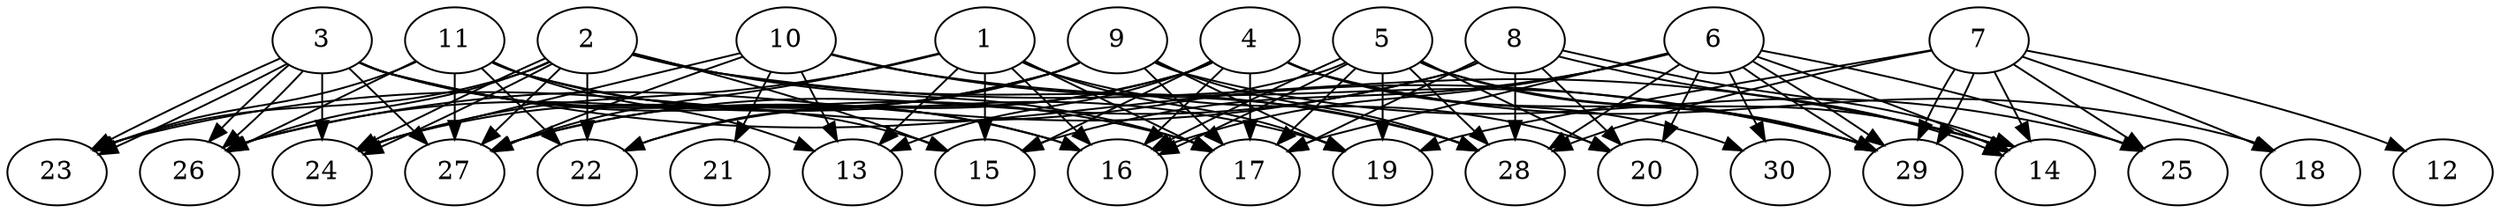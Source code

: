// DAG automatically generated by daggen at Thu Oct  3 14:04:17 2019
// ./daggen --dot -n 30 --ccr 0.3 --fat 0.9 --regular 0.5 --density 0.7 --mindata 5242880 --maxdata 52428800 
digraph G {
  1 [size="58999467", alpha="0.11", expect_size="17699840"] 
  1 -> 13 [size ="17699840"]
  1 -> 15 [size ="17699840"]
  1 -> 16 [size ="17699840"]
  1 -> 17 [size ="17699840"]
  1 -> 19 [size ="17699840"]
  1 -> 20 [size ="17699840"]
  1 -> 24 [size ="17699840"]
  1 -> 27 [size ="17699840"]
  2 [size="143643307", alpha="0.19", expect_size="43092992"] 
  2 -> 14 [size ="43092992"]
  2 -> 15 [size ="43092992"]
  2 -> 17 [size ="43092992"]
  2 -> 22 [size ="43092992"]
  2 -> 23 [size ="43092992"]
  2 -> 24 [size ="43092992"]
  2 -> 24 [size ="43092992"]
  2 -> 26 [size ="43092992"]
  2 -> 27 [size ="43092992"]
  2 -> 28 [size ="43092992"]
  3 [size="103563947", alpha="0.09", expect_size="31069184"] 
  3 -> 15 [size ="31069184"]
  3 -> 16 [size ="31069184"]
  3 -> 17 [size ="31069184"]
  3 -> 23 [size ="31069184"]
  3 -> 23 [size ="31069184"]
  3 -> 24 [size ="31069184"]
  3 -> 26 [size ="31069184"]
  3 -> 26 [size ="31069184"]
  3 -> 27 [size ="31069184"]
  3 -> 29 [size ="31069184"]
  4 [size="132570453", alpha="0.10", expect_size="39771136"] 
  4 -> 13 [size ="39771136"]
  4 -> 15 [size ="39771136"]
  4 -> 16 [size ="39771136"]
  4 -> 17 [size ="39771136"]
  4 -> 18 [size ="39771136"]
  4 -> 22 [size ="39771136"]
  4 -> 27 [size ="39771136"]
  4 -> 29 [size ="39771136"]
  4 -> 30 [size ="39771136"]
  5 [size="122494293", alpha="0.15", expect_size="36748288"] 
  5 -> 14 [size ="36748288"]
  5 -> 16 [size ="36748288"]
  5 -> 16 [size ="36748288"]
  5 -> 17 [size ="36748288"]
  5 -> 19 [size ="36748288"]
  5 -> 20 [size ="36748288"]
  5 -> 23 [size ="36748288"]
  5 -> 28 [size ="36748288"]
  5 -> 29 [size ="36748288"]
  6 [size="55521280", alpha="0.18", expect_size="16656384"] 
  6 -> 14 [size ="16656384"]
  6 -> 15 [size ="16656384"]
  6 -> 16 [size ="16656384"]
  6 -> 17 [size ="16656384"]
  6 -> 20 [size ="16656384"]
  6 -> 25 [size ="16656384"]
  6 -> 28 [size ="16656384"]
  6 -> 29 [size ="16656384"]
  6 -> 29 [size ="16656384"]
  6 -> 30 [size ="16656384"]
  7 [size="102222507", alpha="0.17", expect_size="30666752"] 
  7 -> 12 [size ="30666752"]
  7 -> 14 [size ="30666752"]
  7 -> 18 [size ="30666752"]
  7 -> 19 [size ="30666752"]
  7 -> 25 [size ="30666752"]
  7 -> 28 [size ="30666752"]
  7 -> 29 [size ="30666752"]
  7 -> 29 [size ="30666752"]
  8 [size="158771200", alpha="0.17", expect_size="47631360"] 
  8 -> 14 [size ="47631360"]
  8 -> 14 [size ="47631360"]
  8 -> 17 [size ="47631360"]
  8 -> 20 [size ="47631360"]
  8 -> 26 [size ="47631360"]
  8 -> 27 [size ="47631360"]
  8 -> 28 [size ="47631360"]
  9 [size="118749867", alpha="0.04", expect_size="35624960"] 
  9 -> 17 [size ="35624960"]
  9 -> 19 [size ="35624960"]
  9 -> 22 [size ="35624960"]
  9 -> 24 [size ="35624960"]
  9 -> 25 [size ="35624960"]
  9 -> 26 [size ="35624960"]
  9 -> 28 [size ="35624960"]
  10 [size="145704960", alpha="0.05", expect_size="43711488"] 
  10 -> 13 [size ="43711488"]
  10 -> 21 [size ="43711488"]
  10 -> 24 [size ="43711488"]
  10 -> 27 [size ="43711488"]
  10 -> 28 [size ="43711488"]
  10 -> 29 [size ="43711488"]
  11 [size="95040853", alpha="0.10", expect_size="28512256"] 
  11 -> 13 [size ="28512256"]
  11 -> 16 [size ="28512256"]
  11 -> 19 [size ="28512256"]
  11 -> 22 [size ="28512256"]
  11 -> 23 [size ="28512256"]
  11 -> 26 [size ="28512256"]
  11 -> 27 [size ="28512256"]
  12 [size="26770773", alpha="0.05", expect_size="8031232"] 
  13 [size="173946880", alpha="0.00", expect_size="52184064"] 
  14 [size="89640960", alpha="0.20", expect_size="26892288"] 
  15 [size="168352427", alpha="0.08", expect_size="50505728"] 
  16 [size="132522667", alpha="0.08", expect_size="39756800"] 
  17 [size="117865813", alpha="0.04", expect_size="35359744"] 
  18 [size="96989867", alpha="0.13", expect_size="29096960"] 
  19 [size="73478827", alpha="0.07", expect_size="22043648"] 
  20 [size="108168533", alpha="0.14", expect_size="32450560"] 
  21 [size="151214080", alpha="0.06", expect_size="45364224"] 
  22 [size="73786027", alpha="0.13", expect_size="22135808"] 
  23 [size="112001707", alpha="0.12", expect_size="33600512"] 
  24 [size="114964480", alpha="0.05", expect_size="34489344"] 
  25 [size="114251093", alpha="0.12", expect_size="34275328"] 
  26 [size="174448640", alpha="0.03", expect_size="52334592"] 
  27 [size="78301867", alpha="0.06", expect_size="23490560"] 
  28 [size="113332907", alpha="0.06", expect_size="33999872"] 
  29 [size="58371413", alpha="0.19", expect_size="17511424"] 
  30 [size="116998827", alpha="0.08", expect_size="35099648"] 
}
